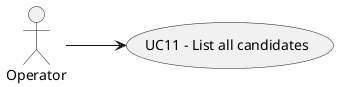 @startuml

left to right direction

actor Operator as op

op --> (UC11 - List all candidates)

@enduml